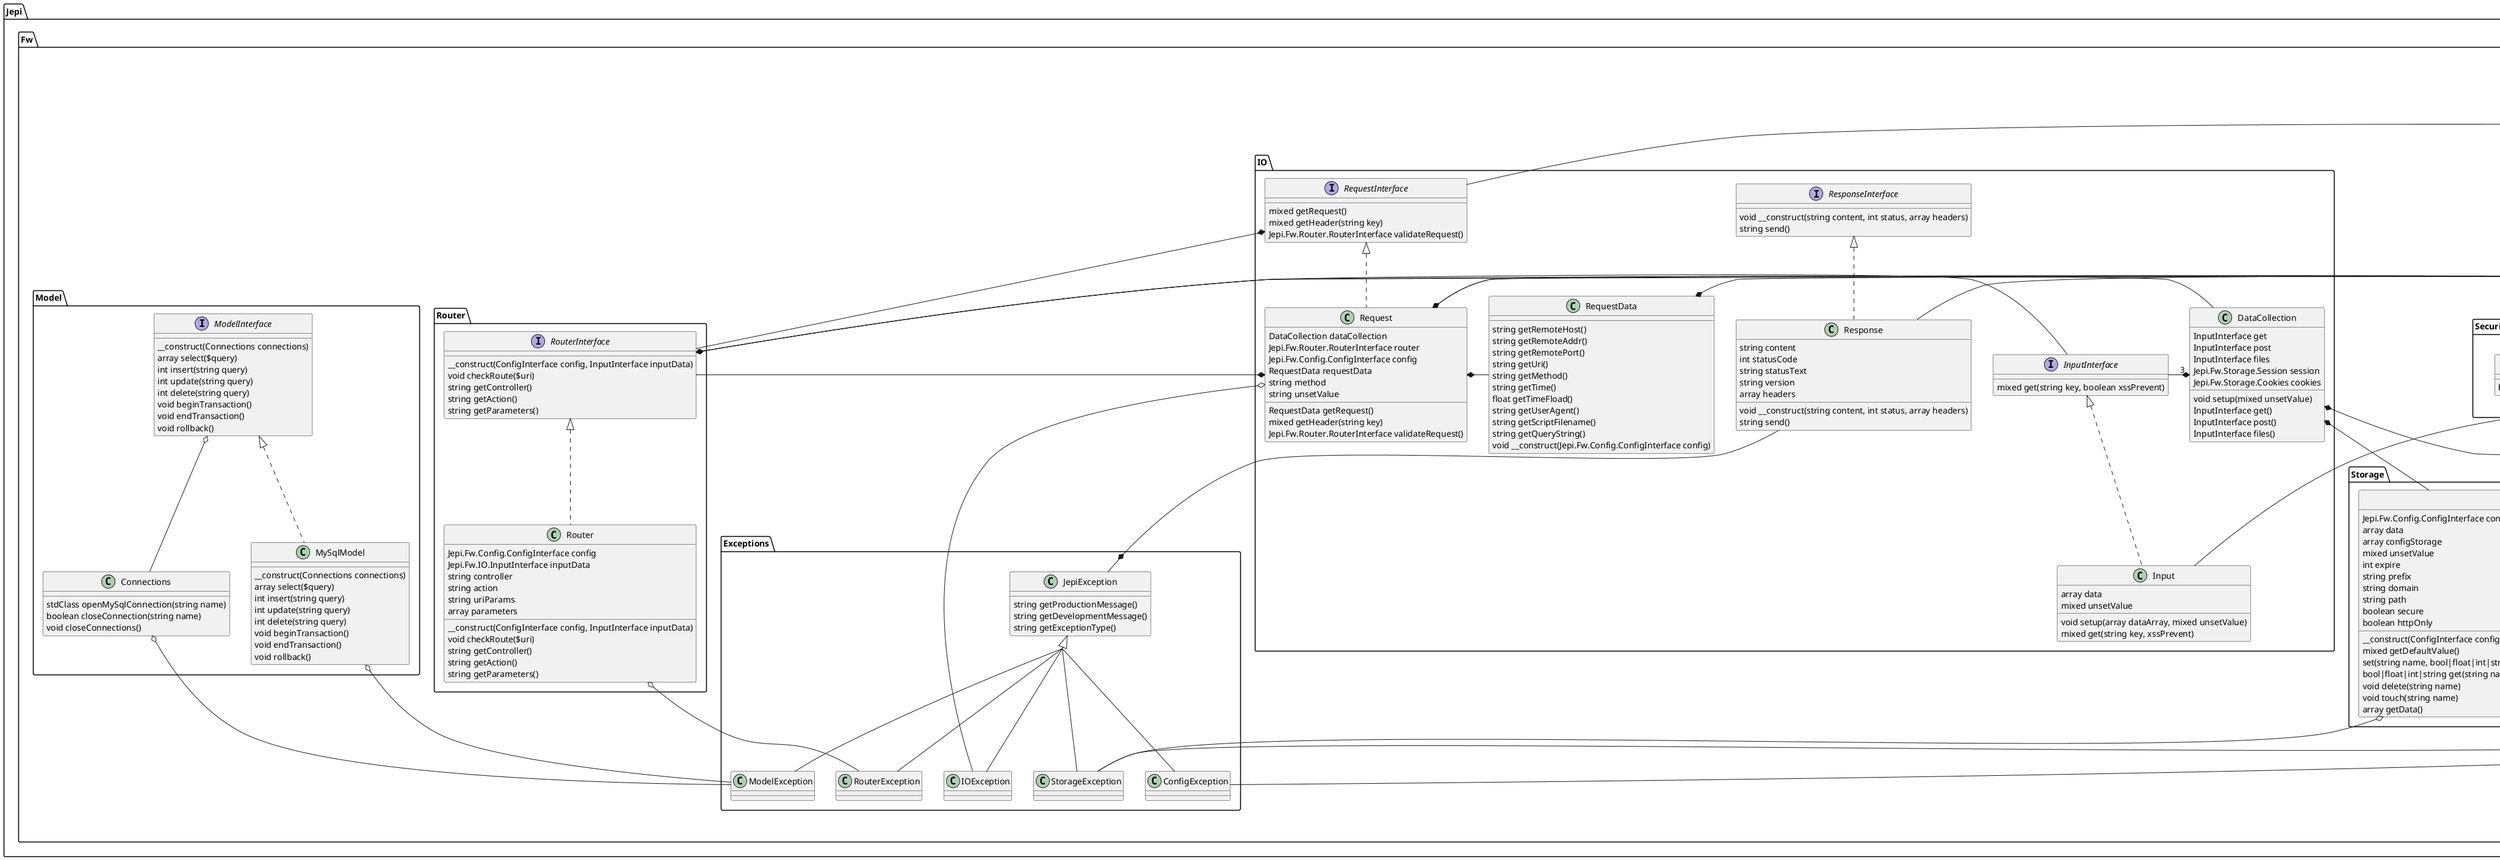 @startuml
skinparam groupInheritance 2

namespace DI {
    class Container
    class NotFoundException
}

namespace Jepi.Fw.Config {

    interface ConfigInterface{
        mixed get(string section, string key)
        mixed getSection(string section)
        void set(string section, string key, mixed value)
    }
    
    abstract class ConfigAbstract{
        array<mixed> config
        mixed get(string section, string key)
        mixed getSection(string section)
        void set(string section, string key, mixed value)
    }

    class Config{
        void loadFile(string path)
        void loadArray(array config)
        array<mixed> getData()
    }

    ConfigInterface <|.. ConfigAbstract
    ConfigAbstract <|-- Config

    ConfigAbstract o-- Jepi.Fw.Exceptions.ConfigException
}
namespace Jepi.Fw.Controller {

    interface ControllerInterface{
        
    }

    class Controller{
        Jepi.Fw.Router.RouterInterface router
        Jepi.Fw.Storage.Session session
        DI.Container container
        Jepi.Fw.View.ViewInterface view
    }

    ControllerInterface <|.. Controller

    Controller *- Jepi.Fw.Router.RouterInterface
    Controller *- Jepi.Fw.Storage.Session
    Controller *- DI.Container
    Controller *- Jepi.Fw.View.ViewInterface
}

namespace Jepi.Fw.FrontController {
    interface FrontControllerInterface {
        void run()
    }

    class FrontController {
        Jepi.Fw.Config.ConfigInterface config
        Jepi.Fw.IO.RequestInterface request
        Jepi.Fw.Libraries.FileManager fileManager
        DI.Container container

        __construct(ConfigInterface config, RequestInterface request, Container container, FileManager fileManager)
        void run()
    }

    FrontControllerInterface <|.. FrontController

    FrontController o-- DI.NotFoundException
    FrontController o-- Jepi.Fw.IO.Response
    FrontController *- Jepi.Fw.Config.ConfigInterface
    FrontController *- Jepi.Fw.IO.RequestInterface
    FrontController *- Jepi.Fw.Libraries.FileManager
    FrontController *- DI.Container
}

namespace Jepi.Fw.IO {

    class DataCollection{
        InputInterface get
        InputInterface post
        InputInterface files
        Jepi.Fw.Storage.Session session
        Jepi.Fw.Storage.Cookies cookies

        void setup(mixed unsetValue)
        InputInterface get()
        InputInterface post()
        InputInterface files()
    }

    interface InputInterface{
        mixed get(string key, boolean xssPrevent)
    }

    class Input{
        array data
        mixed unsetValue

        void setup(array dataArray, mixed unsetValue)
        mixed get(string key, xssPrevent)
    }

    interface RequestInterface {
        mixed getRequest()
        mixed getHeader(string key)
        Jepi.Fw.Router.RouterInterface validateRequest()
    }

    class Request {
        DataCollection dataCollection
        Jepi.Fw.Router.RouterInterface router
        Jepi.Fw.Config.ConfigInterface config
        RequestData requestData
        string method
        string unsetValue

        RequestData getRequest()
        mixed getHeader(string key)
        Jepi.Fw.Router.RouterInterface validateRequest()
    }

    class RequestData {
        string getRemoteHost()
        string getRemoteAddr()
        string getRemotePort()
        string getUri()
        string getMethod()
        string getTime()
        float getTimeFload()
        string getUserAgent()
        string getScriptFilename()
        string getQueryString()
        void __construct(Jepi.Fw.Config.ConfigInterface config)
    }

    interface ResponseInterface {
        void __construct(string content, int status, array headers)
        string send()
    }

    class Response {
        string content
        int statusCode
        string statusText
        string version
        array headers
        
        void __construct(string content, int status, array headers)
        string send()
    }

    InputInterface <|.. Input
    Jepi.Fw.Security.XssFilter <|-- Input
    RequestInterface <|.. Request
    ResponseInterface <|.. Response

    DataCollection "3" *- InputInterface
    DataCollection *- Jepi.Fw.Storage.Session
    DataCollection *- Jepi.Fw.Storage.Cookies

    RequestInterface *- Jepi.Fw.Router.RouterInterface
    
    Request *- DataCollection
    Request *- Jepi.Fw.Router.RouterInterface
    Request *- Jepi.Fw.Config.ConfigInterface
    Request *- RequestData
    Request o-- Jepi.Fw.Exceptions.IOException

    RequestData *- Jepi.Fw.Config.ConfigInterface
}

namespace Jepi.Fw.Libraries {
    class FileManager {
        array<string> expandDirectories(string baseDir)
        array<string> listAllFilesInDirectory(string baseDir)
    }
}

namespace Jepi.Fw.Model {
    class Connections {
        stdClass openMySqlConnection(string name)
        boolean closeConnection(string name)
        void closeConnections()
    }

    interface ModelInterface {
        __construct(Connections connections)
        array select($query)
        int insert(string query)
        int update(string query)
        int delete(string query)
        void beginTransaction()
        void endTransaction()
        void rollback()
    }

    class MySqlModel {
        __construct(Connections connections)
        array select($query)
        int insert(string query)
        int update(string query)
        int delete(string query)
        void beginTransaction()
        void endTransaction()
        void rollback()
    }

    ModelInterface <|.. MySqlModel
    ModelInterface o-- Connections
    Connections o-- Jepi.Fw.Exceptions.ModelException
    MySqlModel o-- Jepi.Fw.Exceptions.ModelException
}

namespace Jepi.Fw.Router {
    interface RouterInterface {
        __construct(ConfigInterface config, InputInterface inputData)
        void checkRoute($uri)
        string getController()
        string getAction()
        string getParameters()
    }

    class Router {
        Jepi.Fw.Config.ConfigInterface config
        Jepi.Fw.IO.InputInterface inputData
        string controller
        string action
        string uriParams
        array parameters

        __construct(ConfigInterface config, InputInterface inputData)
        void checkRoute($uri)
        string getController()
        string getAction()
        string getParameters()
    }

    RouterInterface <|.. Router
    RouterInterface *- Jepi.Fw.Config.ConfigInterface
    RouterInterface *- Jepi.Fw.IO.InputInterface
    Router o-- Jepi.Fw.Exceptions.RouterException
}

namespace Jepi.Fw.Security {
    class XssFilter {
        bool|float|int|string xssPreventFilter(string data)
    }
}

namespace Jepi.Fw.Storage {
    class Cookies {
        Jepi.Fw.Config.ConfigInterface config
        array data
        array configStorage
        mixed unsetValue
        int expire
        string prefix
        string domain
        string path
        boolean secure
        boolean httpOnly

        __construct(ConfigInterface config, XssFilter xssFilter)
        mixed getDefaultValue()
        set(string name, bool|float|int|string value, int expire, string domain, string path, boolean secure, boolean httpOnly)
        bool|float|int|string get(string name, boolean xssPrevent)
        void delete(string name)
        void touch(string name)
        array getData()
    }

    class Session {
        Jepi.Fw.Config.ConfigInterface config
        string sessionId
        array configStorage
        mixed unsetValue

        __construct(ConfigInterface config)
        mixed getDefaultValue()
        void startSession()
        killSession()
        mixed get(string name)
        boolean set(string name, mixed value)
        mixed flass(string name)
        boolean setFlash(string name, mixed value)
    }

    Jepi.Fw.Security.XssFilter <|-- Cookies
    Jepi.Fw.Security.XssFilter <|-- Session
    Cookies o-- Jepi.Fw.Exceptions.StorageException
    Session o-- Jepi.Fw.Exceptions.StorageException
}

namespace Jepi.Fw.View {
    interface ViewInterface {
        void addVar(string name, mixed value)
        string get(string url, array vars)
    }

    class View {
        Jepi.Fw.Config.ConfigInterface config
        Jepi.Fw.Libraries.FileManager fileManager
        string viewsFirectory
        array vars
        string content

        __construct(Jepi.Fw.Config.ConfigInterface config, Jepi.Fw.Libraries.FileManager fileManager)
        void addVar(string name, mixed value)
        array getVars()
        string get(string url, array vars)
    }

    ViewInterface <|.. View
}

namespace Jepi.Fw.Exceptions {

    class JepiException{
        string getProductionMessage()
        string getDevelopmentMessage()
        string getExceptionType()
    }
    class ConfigException
    class ModelException
    class RouterException
    class StorageException
    class IOException
    

    JepiException <|-- ConfigException
    JepiException <|-- ModelException
    JepiException <|-- RouterException
    JepiException <|-- StorageException
    JepiException <|-- IOException

    JepiException *- Jepi.Fw.IO.Response
}

@enduml